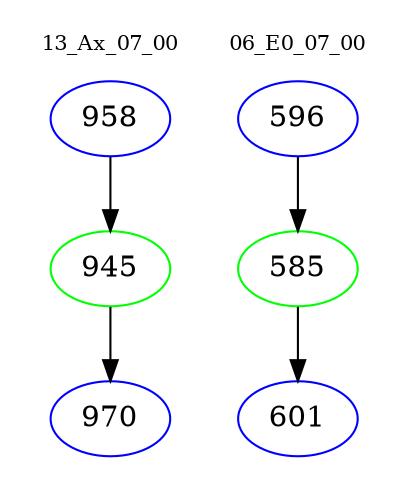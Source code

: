 digraph{
subgraph cluster_0 {
color = white
label = "13_Ax_07_00";
fontsize=10;
T0_958 [label="958", color="blue"]
T0_958 -> T0_945 [color="black"]
T0_945 [label="945", color="green"]
T0_945 -> T0_970 [color="black"]
T0_970 [label="970", color="blue"]
}
subgraph cluster_1 {
color = white
label = "06_E0_07_00";
fontsize=10;
T1_596 [label="596", color="blue"]
T1_596 -> T1_585 [color="black"]
T1_585 [label="585", color="green"]
T1_585 -> T1_601 [color="black"]
T1_601 [label="601", color="blue"]
}
}
